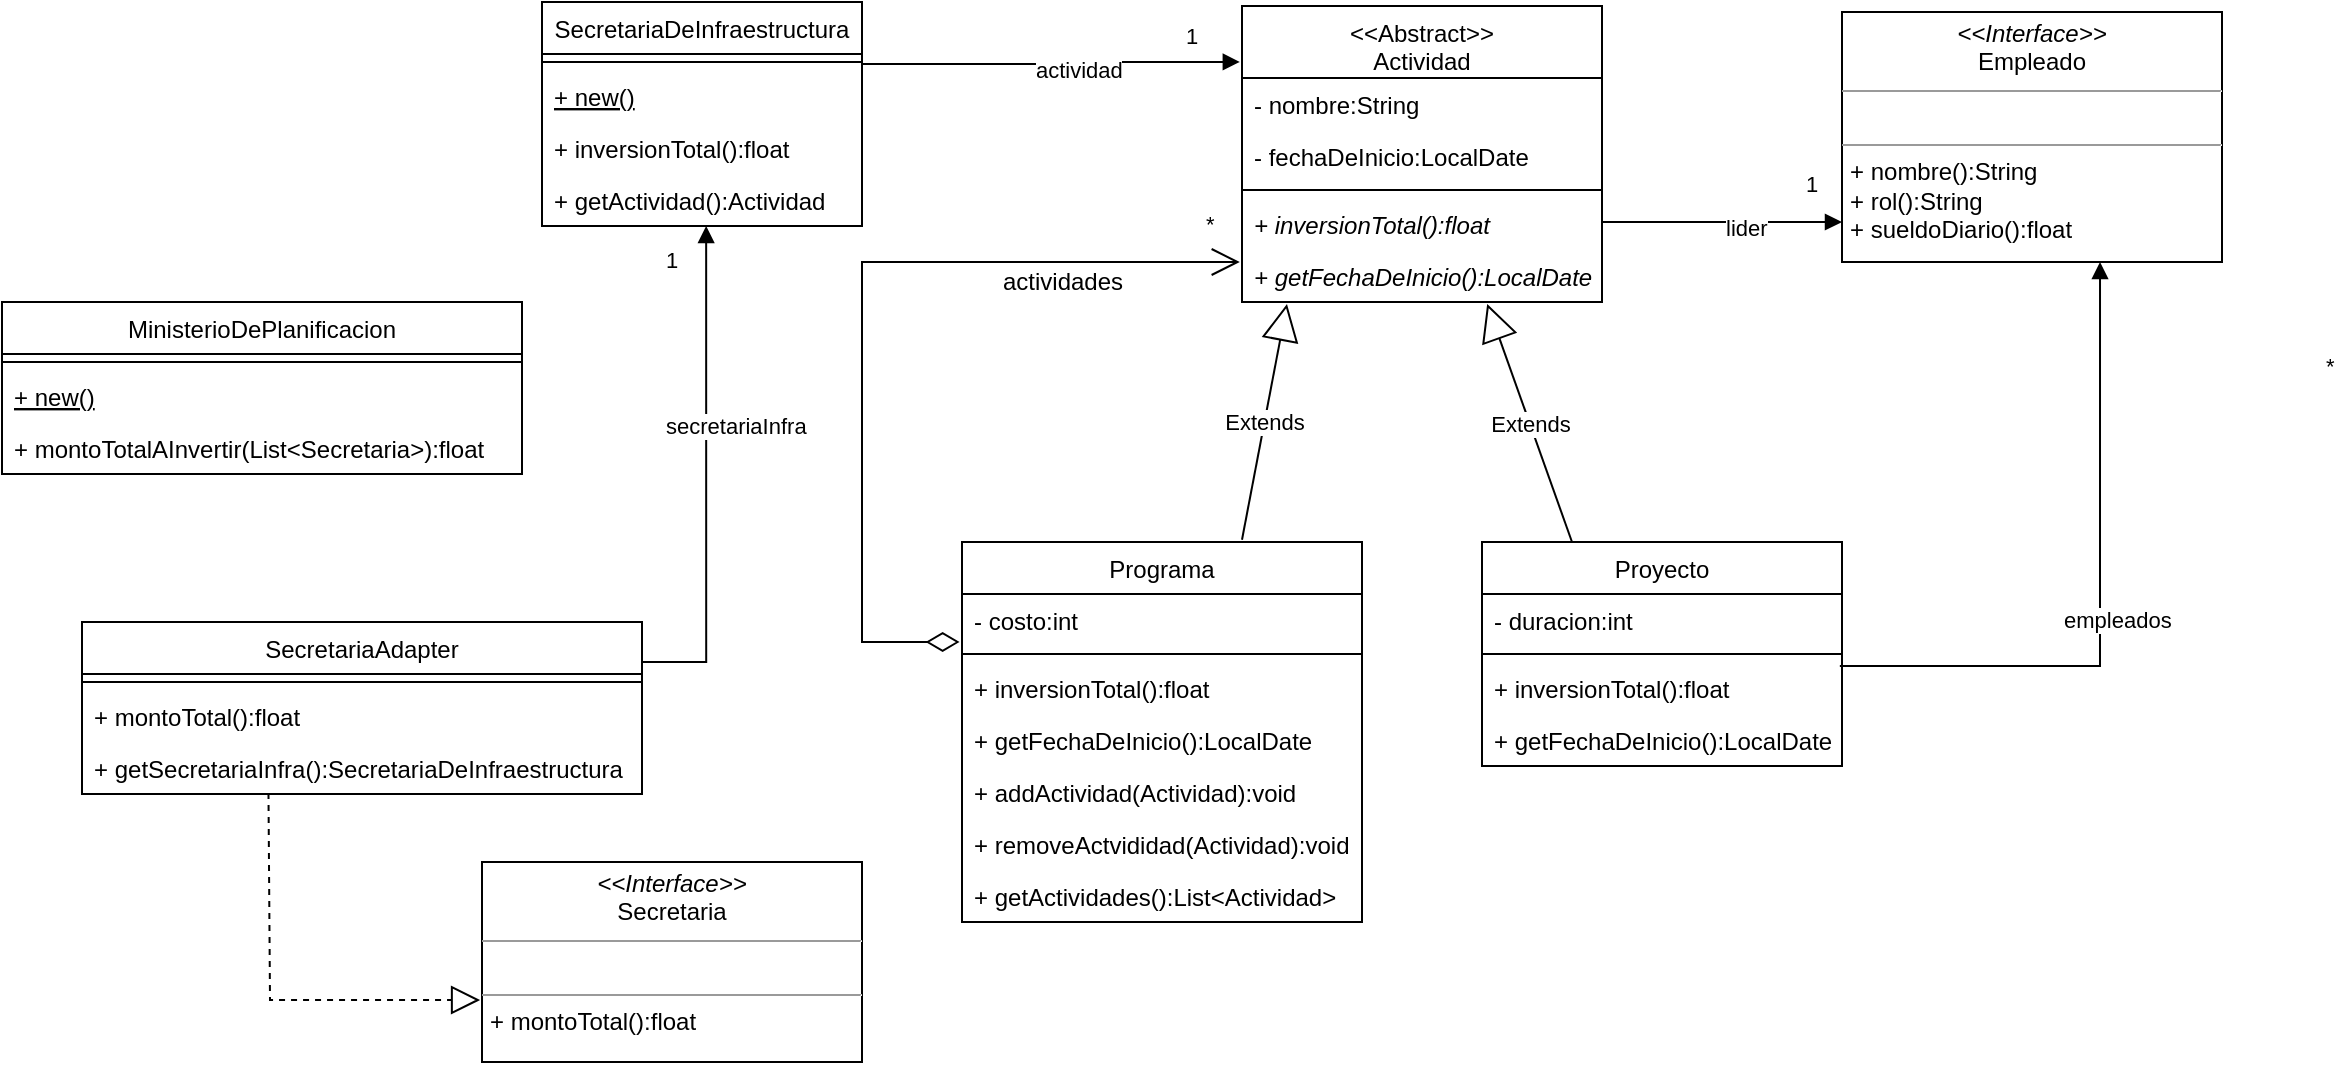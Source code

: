 <mxfile version="20.6.0" type="github">
  <diagram id="C5RBs43oDa-KdzZeNtuy" name="Page-1">
    <mxGraphModel dx="1695" dy="1619" grid="1" gridSize="10" guides="1" tooltips="1" connect="1" arrows="1" fold="1" page="1" pageScale="1" pageWidth="827" pageHeight="1169" math="0" shadow="0">
      <root>
        <mxCell id="WIyWlLk6GJQsqaUBKTNV-0" />
        <mxCell id="WIyWlLk6GJQsqaUBKTNV-1" parent="WIyWlLk6GJQsqaUBKTNV-0" />
        <mxCell id="ZmnFRqZtTHVAp45yPcgr-0" value="Proyecto" style="swimlane;fontStyle=0;align=center;verticalAlign=top;childLayout=stackLayout;horizontal=1;startSize=26;horizontalStack=0;resizeParent=1;resizeParentMax=0;resizeLast=0;collapsible=1;marginBottom=0;" vertex="1" parent="WIyWlLk6GJQsqaUBKTNV-1">
          <mxGeometry x="100" y="120" width="180" height="112" as="geometry" />
        </mxCell>
        <mxCell id="ZmnFRqZtTHVAp45yPcgr-5" value="- duracion:int" style="text;strokeColor=none;fillColor=none;align=left;verticalAlign=top;spacingLeft=4;spacingRight=4;overflow=hidden;rotatable=0;points=[[0,0.5],[1,0.5]];portConstraint=eastwest;" vertex="1" parent="ZmnFRqZtTHVAp45yPcgr-0">
          <mxGeometry y="26" width="180" height="26" as="geometry" />
        </mxCell>
        <mxCell id="ZmnFRqZtTHVAp45yPcgr-2" value="" style="line;strokeWidth=1;fillColor=none;align=left;verticalAlign=middle;spacingTop=-1;spacingLeft=3;spacingRight=3;rotatable=0;labelPosition=right;points=[];portConstraint=eastwest;strokeColor=inherit;" vertex="1" parent="ZmnFRqZtTHVAp45yPcgr-0">
          <mxGeometry y="52" width="180" height="8" as="geometry" />
        </mxCell>
        <mxCell id="ZmnFRqZtTHVAp45yPcgr-3" value="+ inversionTotal():float" style="text;strokeColor=none;fillColor=none;align=left;verticalAlign=top;spacingLeft=4;spacingRight=4;overflow=hidden;rotatable=0;points=[[0,0.5],[1,0.5]];portConstraint=eastwest;" vertex="1" parent="ZmnFRqZtTHVAp45yPcgr-0">
          <mxGeometry y="60" width="180" height="26" as="geometry" />
        </mxCell>
        <mxCell id="ZmnFRqZtTHVAp45yPcgr-25" value="+ getFechaDeInicio():LocalDate" style="text;strokeColor=none;fillColor=none;align=left;verticalAlign=top;spacingLeft=4;spacingRight=4;overflow=hidden;rotatable=0;points=[[0,0.5],[1,0.5]];portConstraint=eastwest;fontStyle=0" vertex="1" parent="ZmnFRqZtTHVAp45yPcgr-0">
          <mxGeometry y="86" width="180" height="26" as="geometry" />
        </mxCell>
        <mxCell id="ZmnFRqZtTHVAp45yPcgr-6" value="&lt;p style=&quot;margin:0px;margin-top:4px;text-align:center;&quot;&gt;&lt;i&gt;&amp;lt;&amp;lt;Interface&amp;gt;&amp;gt;&lt;/i&gt;&lt;br&gt;Empleado&lt;/p&gt;&lt;hr size=&quot;1&quot;&gt;&lt;p style=&quot;margin:0px;margin-left:4px;&quot;&gt;&lt;br&gt;&lt;/p&gt;&lt;hr size=&quot;1&quot;&gt;&lt;p style=&quot;margin:0px;margin-left:4px;&quot;&gt;+ nombre():String&lt;/p&gt;&lt;p style=&quot;margin:0px;margin-left:4px;&quot;&gt;+ rol():String&lt;/p&gt;&lt;p style=&quot;margin:0px;margin-left:4px;&quot;&gt;+ sueldoDiario():float&lt;/p&gt;" style="verticalAlign=top;align=left;overflow=fill;fontSize=12;fontFamily=Helvetica;html=1;" vertex="1" parent="WIyWlLk6GJQsqaUBKTNV-1">
          <mxGeometry x="280" y="-145" width="190" height="125" as="geometry" />
        </mxCell>
        <mxCell id="ZmnFRqZtTHVAp45yPcgr-7" value="empleados" style="endArrow=block;endFill=1;html=1;edgeStyle=orthogonalEdgeStyle;align=left;verticalAlign=top;rounded=0;exitX=0.994;exitY=0.077;exitDx=0;exitDy=0;exitPerimeter=0;entryX=0.679;entryY=1;entryDx=0;entryDy=0;entryPerimeter=0;" edge="1" parent="WIyWlLk6GJQsqaUBKTNV-1" source="ZmnFRqZtTHVAp45yPcgr-3" target="ZmnFRqZtTHVAp45yPcgr-6">
          <mxGeometry y="20" relative="1" as="geometry">
            <mxPoint x="360" y="180" as="sourcePoint" />
            <mxPoint x="520" y="180" as="targetPoint" />
            <Array as="points">
              <mxPoint x="409" y="182" />
            </Array>
            <mxPoint as="offset" />
          </mxGeometry>
        </mxCell>
        <mxCell id="ZmnFRqZtTHVAp45yPcgr-8" value="*" style="edgeLabel;resizable=0;html=1;align=left;verticalAlign=bottom;" connectable="0" vertex="1" parent="ZmnFRqZtTHVAp45yPcgr-7">
          <mxGeometry x="-1" relative="1" as="geometry">
            <mxPoint x="241" y="-142" as="offset" />
          </mxGeometry>
        </mxCell>
        <mxCell id="ZmnFRqZtTHVAp45yPcgr-9" value="Programa" style="swimlane;fontStyle=0;align=center;verticalAlign=top;childLayout=stackLayout;horizontal=1;startSize=26;horizontalStack=0;resizeParent=1;resizeParentMax=0;resizeLast=0;collapsible=1;marginBottom=0;" vertex="1" parent="WIyWlLk6GJQsqaUBKTNV-1">
          <mxGeometry x="-160" y="120" width="200" height="190" as="geometry" />
        </mxCell>
        <mxCell id="ZmnFRqZtTHVAp45yPcgr-15" value="- costo:int" style="text;strokeColor=none;fillColor=none;align=left;verticalAlign=top;spacingLeft=4;spacingRight=4;overflow=hidden;rotatable=0;points=[[0,0.5],[1,0.5]];portConstraint=eastwest;" vertex="1" parent="ZmnFRqZtTHVAp45yPcgr-9">
          <mxGeometry y="26" width="200" height="26" as="geometry" />
        </mxCell>
        <mxCell id="ZmnFRqZtTHVAp45yPcgr-13" value="" style="line;strokeWidth=1;fillColor=none;align=left;verticalAlign=middle;spacingTop=-1;spacingLeft=3;spacingRight=3;rotatable=0;labelPosition=right;points=[];portConstraint=eastwest;strokeColor=inherit;" vertex="1" parent="ZmnFRqZtTHVAp45yPcgr-9">
          <mxGeometry y="52" width="200" height="8" as="geometry" />
        </mxCell>
        <mxCell id="ZmnFRqZtTHVAp45yPcgr-22" value="+ inversionTotal():float" style="text;strokeColor=none;fillColor=none;align=left;verticalAlign=top;spacingLeft=4;spacingRight=4;overflow=hidden;rotatable=0;points=[[0,0.5],[1,0.5]];portConstraint=eastwest;fontStyle=0" vertex="1" parent="ZmnFRqZtTHVAp45yPcgr-9">
          <mxGeometry y="60" width="200" height="26" as="geometry" />
        </mxCell>
        <mxCell id="ZmnFRqZtTHVAp45yPcgr-24" value="+ getFechaDeInicio():LocalDate" style="text;strokeColor=none;fillColor=none;align=left;verticalAlign=top;spacingLeft=4;spacingRight=4;overflow=hidden;rotatable=0;points=[[0,0.5],[1,0.5]];portConstraint=eastwest;fontStyle=0" vertex="1" parent="ZmnFRqZtTHVAp45yPcgr-9">
          <mxGeometry y="86" width="200" height="26" as="geometry" />
        </mxCell>
        <mxCell id="ZmnFRqZtTHVAp45yPcgr-56" value="+ addActividad(Actividad):void" style="text;strokeColor=none;fillColor=none;align=left;verticalAlign=top;spacingLeft=4;spacingRight=4;overflow=hidden;rotatable=0;points=[[0,0.5],[1,0.5]];portConstraint=eastwest;fontStyle=0" vertex="1" parent="ZmnFRqZtTHVAp45yPcgr-9">
          <mxGeometry y="112" width="200" height="26" as="geometry" />
        </mxCell>
        <mxCell id="ZmnFRqZtTHVAp45yPcgr-57" value="+ removeActvididad(Actividad):void" style="text;strokeColor=none;fillColor=none;align=left;verticalAlign=top;spacingLeft=4;spacingRight=4;overflow=hidden;rotatable=0;points=[[0,0.5],[1,0.5]];portConstraint=eastwest;fontStyle=0" vertex="1" parent="ZmnFRqZtTHVAp45yPcgr-9">
          <mxGeometry y="138" width="200" height="26" as="geometry" />
        </mxCell>
        <mxCell id="ZmnFRqZtTHVAp45yPcgr-58" value="+ getActividades():List&lt;Actividad&gt;" style="text;strokeColor=none;fillColor=none;align=left;verticalAlign=top;spacingLeft=4;spacingRight=4;overflow=hidden;rotatable=0;points=[[0,0.5],[1,0.5]];portConstraint=eastwest;fontStyle=0" vertex="1" parent="ZmnFRqZtTHVAp45yPcgr-9">
          <mxGeometry y="164" width="200" height="26" as="geometry" />
        </mxCell>
        <mxCell id="ZmnFRqZtTHVAp45yPcgr-18" value="&lt;&lt;Abstract&gt;&gt;&#xa;Actividad" style="swimlane;fontStyle=0;align=center;verticalAlign=top;childLayout=stackLayout;horizontal=1;startSize=36;horizontalStack=0;resizeParent=1;resizeParentMax=0;resizeLast=0;collapsible=1;marginBottom=0;" vertex="1" parent="WIyWlLk6GJQsqaUBKTNV-1">
          <mxGeometry x="-20" y="-148" width="180" height="148" as="geometry" />
        </mxCell>
        <mxCell id="ZmnFRqZtTHVAp45yPcgr-10" value="- nombre:String" style="text;strokeColor=none;fillColor=none;align=left;verticalAlign=top;spacingLeft=4;spacingRight=4;overflow=hidden;rotatable=0;points=[[0,0.5],[1,0.5]];portConstraint=eastwest;" vertex="1" parent="ZmnFRqZtTHVAp45yPcgr-18">
          <mxGeometry y="36" width="180" height="26" as="geometry" />
        </mxCell>
        <mxCell id="ZmnFRqZtTHVAp45yPcgr-4" value="- fechaDeInicio:LocalDate" style="text;strokeColor=none;fillColor=none;align=left;verticalAlign=top;spacingLeft=4;spacingRight=4;overflow=hidden;rotatable=0;points=[[0,0.5],[1,0.5]];portConstraint=eastwest;" vertex="1" parent="ZmnFRqZtTHVAp45yPcgr-18">
          <mxGeometry y="62" width="180" height="26" as="geometry" />
        </mxCell>
        <mxCell id="ZmnFRqZtTHVAp45yPcgr-20" value="" style="line;strokeWidth=1;fillColor=none;align=left;verticalAlign=middle;spacingTop=-1;spacingLeft=3;spacingRight=3;rotatable=0;labelPosition=right;points=[];portConstraint=eastwest;strokeColor=inherit;" vertex="1" parent="ZmnFRqZtTHVAp45yPcgr-18">
          <mxGeometry y="88" width="180" height="8" as="geometry" />
        </mxCell>
        <mxCell id="ZmnFRqZtTHVAp45yPcgr-14" value="+ inversionTotal():float" style="text;strokeColor=none;fillColor=none;align=left;verticalAlign=top;spacingLeft=4;spacingRight=4;overflow=hidden;rotatable=0;points=[[0,0.5],[1,0.5]];portConstraint=eastwest;fontStyle=2" vertex="1" parent="ZmnFRqZtTHVAp45yPcgr-18">
          <mxGeometry y="96" width="180" height="26" as="geometry" />
        </mxCell>
        <mxCell id="ZmnFRqZtTHVAp45yPcgr-23" value="+ getFechaDeInicio():LocalDate" style="text;strokeColor=none;fillColor=none;align=left;verticalAlign=top;spacingLeft=4;spacingRight=4;overflow=hidden;rotatable=0;points=[[0,0.5],[1,0.5]];portConstraint=eastwest;fontStyle=2" vertex="1" parent="ZmnFRqZtTHVAp45yPcgr-18">
          <mxGeometry y="122" width="180" height="26" as="geometry" />
        </mxCell>
        <mxCell id="ZmnFRqZtTHVAp45yPcgr-26" value="Extends" style="endArrow=block;endSize=16;endFill=0;html=1;rounded=0;exitX=0.7;exitY=-0.006;exitDx=0;exitDy=0;exitPerimeter=0;entryX=0.125;entryY=1.038;entryDx=0;entryDy=0;entryPerimeter=0;" edge="1" parent="WIyWlLk6GJQsqaUBKTNV-1" source="ZmnFRqZtTHVAp45yPcgr-9" target="ZmnFRqZtTHVAp45yPcgr-23">
          <mxGeometry width="160" relative="1" as="geometry">
            <mxPoint x="-70" y="70" as="sourcePoint" />
            <mxPoint x="90" y="70" as="targetPoint" />
          </mxGeometry>
        </mxCell>
        <mxCell id="ZmnFRqZtTHVAp45yPcgr-27" value="Extends" style="endArrow=block;endSize=16;endFill=0;html=1;rounded=0;exitX=0.25;exitY=0;exitDx=0;exitDy=0;entryX=0.681;entryY=1.038;entryDx=0;entryDy=0;entryPerimeter=0;" edge="1" parent="WIyWlLk6GJQsqaUBKTNV-1" source="ZmnFRqZtTHVAp45yPcgr-0" target="ZmnFRqZtTHVAp45yPcgr-23">
          <mxGeometry width="160" relative="1" as="geometry">
            <mxPoint x="80" y="50" as="sourcePoint" />
            <mxPoint x="240" y="50" as="targetPoint" />
          </mxGeometry>
        </mxCell>
        <mxCell id="ZmnFRqZtTHVAp45yPcgr-30" value="*" style="endArrow=open;html=1;endSize=12;startArrow=diamondThin;startSize=14;startFill=0;edgeStyle=orthogonalEdgeStyle;align=left;verticalAlign=bottom;rounded=0;exitX=-0.006;exitY=0.923;exitDx=0;exitDy=0;exitPerimeter=0;entryX=-0.006;entryY=0.231;entryDx=0;entryDy=0;entryPerimeter=0;" edge="1" parent="WIyWlLk6GJQsqaUBKTNV-1" source="ZmnFRqZtTHVAp45yPcgr-15" target="ZmnFRqZtTHVAp45yPcgr-23">
          <mxGeometry x="0.911" y="10" relative="1" as="geometry">
            <mxPoint x="-220" y="170" as="sourcePoint" />
            <mxPoint x="-140" y="-20" as="targetPoint" />
            <Array as="points">
              <mxPoint x="-210" y="170" />
              <mxPoint x="-210" y="-20" />
            </Array>
            <mxPoint as="offset" />
          </mxGeometry>
        </mxCell>
        <mxCell id="ZmnFRqZtTHVAp45yPcgr-31" value="actividades" style="text;html=1;align=center;verticalAlign=middle;resizable=0;points=[];autosize=1;strokeColor=none;fillColor=none;" vertex="1" parent="WIyWlLk6GJQsqaUBKTNV-1">
          <mxGeometry x="-150" y="-25" width="80" height="30" as="geometry" />
        </mxCell>
        <mxCell id="ZmnFRqZtTHVAp45yPcgr-32" value="lider" style="endArrow=block;endFill=1;html=1;edgeStyle=orthogonalEdgeStyle;align=left;verticalAlign=top;rounded=0;" edge="1" parent="WIyWlLk6GJQsqaUBKTNV-1">
          <mxGeometry y="10" relative="1" as="geometry">
            <mxPoint x="160" y="-40" as="sourcePoint" />
            <mxPoint x="280" y="-40" as="targetPoint" />
            <mxPoint as="offset" />
          </mxGeometry>
        </mxCell>
        <mxCell id="ZmnFRqZtTHVAp45yPcgr-33" value="1" style="edgeLabel;resizable=0;html=1;align=left;verticalAlign=bottom;" connectable="0" vertex="1" parent="ZmnFRqZtTHVAp45yPcgr-32">
          <mxGeometry x="-1" relative="1" as="geometry">
            <mxPoint x="100" y="-11" as="offset" />
          </mxGeometry>
        </mxCell>
        <mxCell id="ZmnFRqZtTHVAp45yPcgr-34" value="SecretariaDeInfraestructura" style="swimlane;fontStyle=0;align=center;verticalAlign=top;childLayout=stackLayout;horizontal=1;startSize=26;horizontalStack=0;resizeParent=1;resizeParentMax=0;resizeLast=0;collapsible=1;marginBottom=0;" vertex="1" parent="WIyWlLk6GJQsqaUBKTNV-1">
          <mxGeometry x="-370" y="-150" width="160" height="112" as="geometry" />
        </mxCell>
        <mxCell id="ZmnFRqZtTHVAp45yPcgr-36" value="" style="line;strokeWidth=1;fillColor=none;align=left;verticalAlign=middle;spacingTop=-1;spacingLeft=3;spacingRight=3;rotatable=0;labelPosition=right;points=[];portConstraint=eastwest;strokeColor=inherit;" vertex="1" parent="ZmnFRqZtTHVAp45yPcgr-34">
          <mxGeometry y="26" width="160" height="8" as="geometry" />
        </mxCell>
        <mxCell id="ZmnFRqZtTHVAp45yPcgr-41" value="+ new()" style="text;strokeColor=none;fillColor=none;align=left;verticalAlign=top;spacingLeft=4;spacingRight=4;overflow=hidden;rotatable=0;points=[[0,0.5],[1,0.5]];portConstraint=eastwest;fontStyle=4" vertex="1" parent="ZmnFRqZtTHVAp45yPcgr-34">
          <mxGeometry y="34" width="160" height="26" as="geometry" />
        </mxCell>
        <mxCell id="ZmnFRqZtTHVAp45yPcgr-37" value="+ inversionTotal():float" style="text;strokeColor=none;fillColor=none;align=left;verticalAlign=top;spacingLeft=4;spacingRight=4;overflow=hidden;rotatable=0;points=[[0,0.5],[1,0.5]];portConstraint=eastwest;" vertex="1" parent="ZmnFRqZtTHVAp45yPcgr-34">
          <mxGeometry y="60" width="160" height="26" as="geometry" />
        </mxCell>
        <mxCell id="ZmnFRqZtTHVAp45yPcgr-40" value="+ getActividad():Actividad" style="text;strokeColor=none;fillColor=none;align=left;verticalAlign=top;spacingLeft=4;spacingRight=4;overflow=hidden;rotatable=0;points=[[0,0.5],[1,0.5]];portConstraint=eastwest;" vertex="1" parent="ZmnFRqZtTHVAp45yPcgr-34">
          <mxGeometry y="86" width="160" height="26" as="geometry" />
        </mxCell>
        <mxCell id="ZmnFRqZtTHVAp45yPcgr-38" value="actividad" style="endArrow=block;endFill=1;html=1;edgeStyle=orthogonalEdgeStyle;align=left;verticalAlign=top;rounded=0;entryX=-0.006;entryY=0.189;entryDx=0;entryDy=0;entryPerimeter=0;exitX=1;exitY=0.625;exitDx=0;exitDy=0;exitPerimeter=0;" edge="1" parent="WIyWlLk6GJQsqaUBKTNV-1" source="ZmnFRqZtTHVAp45yPcgr-36" target="ZmnFRqZtTHVAp45yPcgr-18">
          <mxGeometry x="-0.106" y="10" relative="1" as="geometry">
            <mxPoint x="-200" y="-120" as="sourcePoint" />
            <mxPoint x="-40" y="-120" as="targetPoint" />
            <mxPoint as="offset" />
          </mxGeometry>
        </mxCell>
        <mxCell id="ZmnFRqZtTHVAp45yPcgr-39" value="1" style="edgeLabel;resizable=0;html=1;align=left;verticalAlign=bottom;" connectable="0" vertex="1" parent="ZmnFRqZtTHVAp45yPcgr-38">
          <mxGeometry x="-1" relative="1" as="geometry">
            <mxPoint x="160" y="-6" as="offset" />
          </mxGeometry>
        </mxCell>
        <mxCell id="ZmnFRqZtTHVAp45yPcgr-42" value="MinisterioDePlanificacion" style="swimlane;fontStyle=0;align=center;verticalAlign=top;childLayout=stackLayout;horizontal=1;startSize=26;horizontalStack=0;resizeParent=1;resizeParentMax=0;resizeLast=0;collapsible=1;marginBottom=0;" vertex="1" parent="WIyWlLk6GJQsqaUBKTNV-1">
          <mxGeometry x="-640" width="260" height="86" as="geometry" />
        </mxCell>
        <mxCell id="ZmnFRqZtTHVAp45yPcgr-43" value="" style="line;strokeWidth=1;fillColor=none;align=left;verticalAlign=middle;spacingTop=-1;spacingLeft=3;spacingRight=3;rotatable=0;labelPosition=right;points=[];portConstraint=eastwest;strokeColor=inherit;" vertex="1" parent="ZmnFRqZtTHVAp45yPcgr-42">
          <mxGeometry y="26" width="260" height="8" as="geometry" />
        </mxCell>
        <mxCell id="ZmnFRqZtTHVAp45yPcgr-44" value="+ new()" style="text;strokeColor=none;fillColor=none;align=left;verticalAlign=top;spacingLeft=4;spacingRight=4;overflow=hidden;rotatable=0;points=[[0,0.5],[1,0.5]];portConstraint=eastwest;fontStyle=4" vertex="1" parent="ZmnFRqZtTHVAp45yPcgr-42">
          <mxGeometry y="34" width="260" height="26" as="geometry" />
        </mxCell>
        <mxCell id="ZmnFRqZtTHVAp45yPcgr-45" value="+ montoTotalAInvertir(List&lt;Secretaria&gt;):float" style="text;strokeColor=none;fillColor=none;align=left;verticalAlign=top;spacingLeft=4;spacingRight=4;overflow=hidden;rotatable=0;points=[[0,0.5],[1,0.5]];portConstraint=eastwest;" vertex="1" parent="ZmnFRqZtTHVAp45yPcgr-42">
          <mxGeometry y="60" width="260" height="26" as="geometry" />
        </mxCell>
        <mxCell id="ZmnFRqZtTHVAp45yPcgr-48" value="&lt;p style=&quot;margin:0px;margin-top:4px;text-align:center;&quot;&gt;&lt;i&gt;&amp;lt;&amp;lt;Interface&amp;gt;&amp;gt;&lt;/i&gt;&lt;br&gt;Secretaria&lt;/p&gt;&lt;hr size=&quot;1&quot;&gt;&lt;p style=&quot;margin:0px;margin-left:4px;&quot;&gt;&lt;br&gt;&lt;/p&gt;&lt;hr size=&quot;1&quot;&gt;&lt;p style=&quot;margin:0px;margin-left:4px;&quot;&gt;+ montoTotal():float&lt;/p&gt;" style="verticalAlign=top;align=left;overflow=fill;fontSize=12;fontFamily=Helvetica;html=1;" vertex="1" parent="WIyWlLk6GJQsqaUBKTNV-1">
          <mxGeometry x="-400" y="280" width="190" height="100" as="geometry" />
        </mxCell>
        <mxCell id="ZmnFRqZtTHVAp45yPcgr-49" value="SecretariaAdapter" style="swimlane;fontStyle=0;align=center;verticalAlign=top;childLayout=stackLayout;horizontal=1;startSize=26;horizontalStack=0;resizeParent=1;resizeParentMax=0;resizeLast=0;collapsible=1;marginBottom=0;" vertex="1" parent="WIyWlLk6GJQsqaUBKTNV-1">
          <mxGeometry x="-600" y="160" width="280" height="86" as="geometry" />
        </mxCell>
        <mxCell id="ZmnFRqZtTHVAp45yPcgr-51" value="" style="line;strokeWidth=1;fillColor=none;align=left;verticalAlign=middle;spacingTop=-1;spacingLeft=3;spacingRight=3;rotatable=0;labelPosition=right;points=[];portConstraint=eastwest;strokeColor=inherit;" vertex="1" parent="ZmnFRqZtTHVAp45yPcgr-49">
          <mxGeometry y="26" width="280" height="8" as="geometry" />
        </mxCell>
        <mxCell id="ZmnFRqZtTHVAp45yPcgr-52" value="+ montoTotal():float" style="text;strokeColor=none;fillColor=none;align=left;verticalAlign=top;spacingLeft=4;spacingRight=4;overflow=hidden;rotatable=0;points=[[0,0.5],[1,0.5]];portConstraint=eastwest;" vertex="1" parent="ZmnFRqZtTHVAp45yPcgr-49">
          <mxGeometry y="34" width="280" height="26" as="geometry" />
        </mxCell>
        <mxCell id="ZmnFRqZtTHVAp45yPcgr-59" value="+ getSecretariaInfra():SecretariaDeInfraestructura" style="text;strokeColor=none;fillColor=none;align=left;verticalAlign=top;spacingLeft=4;spacingRight=4;overflow=hidden;rotatable=0;points=[[0,0.5],[1,0.5]];portConstraint=eastwest;" vertex="1" parent="ZmnFRqZtTHVAp45yPcgr-49">
          <mxGeometry y="60" width="280" height="26" as="geometry" />
        </mxCell>
        <mxCell id="ZmnFRqZtTHVAp45yPcgr-53" value="secretariaInfra" style="endArrow=block;endFill=1;html=1;edgeStyle=orthogonalEdgeStyle;align=left;verticalAlign=top;rounded=0;entryX=0.513;entryY=1;entryDx=0;entryDy=0;entryPerimeter=0;" edge="1" parent="WIyWlLk6GJQsqaUBKTNV-1" target="ZmnFRqZtTHVAp45yPcgr-40">
          <mxGeometry x="0.308" y="22" relative="1" as="geometry">
            <mxPoint x="-320" y="180" as="sourcePoint" />
            <mxPoint x="-290" y="-30" as="targetPoint" />
            <Array as="points">
              <mxPoint x="-288" y="180" />
            </Array>
            <mxPoint as="offset" />
          </mxGeometry>
        </mxCell>
        <mxCell id="ZmnFRqZtTHVAp45yPcgr-54" value="1" style="edgeLabel;resizable=0;html=1;align=left;verticalAlign=bottom;" connectable="0" vertex="1" parent="ZmnFRqZtTHVAp45yPcgr-53">
          <mxGeometry x="-1" relative="1" as="geometry">
            <mxPoint x="10" y="-193" as="offset" />
          </mxGeometry>
        </mxCell>
        <mxCell id="ZmnFRqZtTHVAp45yPcgr-55" value="" style="endArrow=block;dashed=1;endFill=0;endSize=12;html=1;rounded=0;exitX=0.333;exitY=0.982;exitDx=0;exitDy=0;exitPerimeter=0;entryX=-0.005;entryY=0.69;entryDx=0;entryDy=0;entryPerimeter=0;" edge="1" parent="WIyWlLk6GJQsqaUBKTNV-1" source="ZmnFRqZtTHVAp45yPcgr-59" target="ZmnFRqZtTHVAp45yPcgr-48">
          <mxGeometry width="160" relative="1" as="geometry">
            <mxPoint x="-573" y="300" as="sourcePoint" />
            <mxPoint x="-506" y="310" as="targetPoint" />
            <Array as="points">
              <mxPoint x="-506" y="349" />
            </Array>
          </mxGeometry>
        </mxCell>
      </root>
    </mxGraphModel>
  </diagram>
</mxfile>
